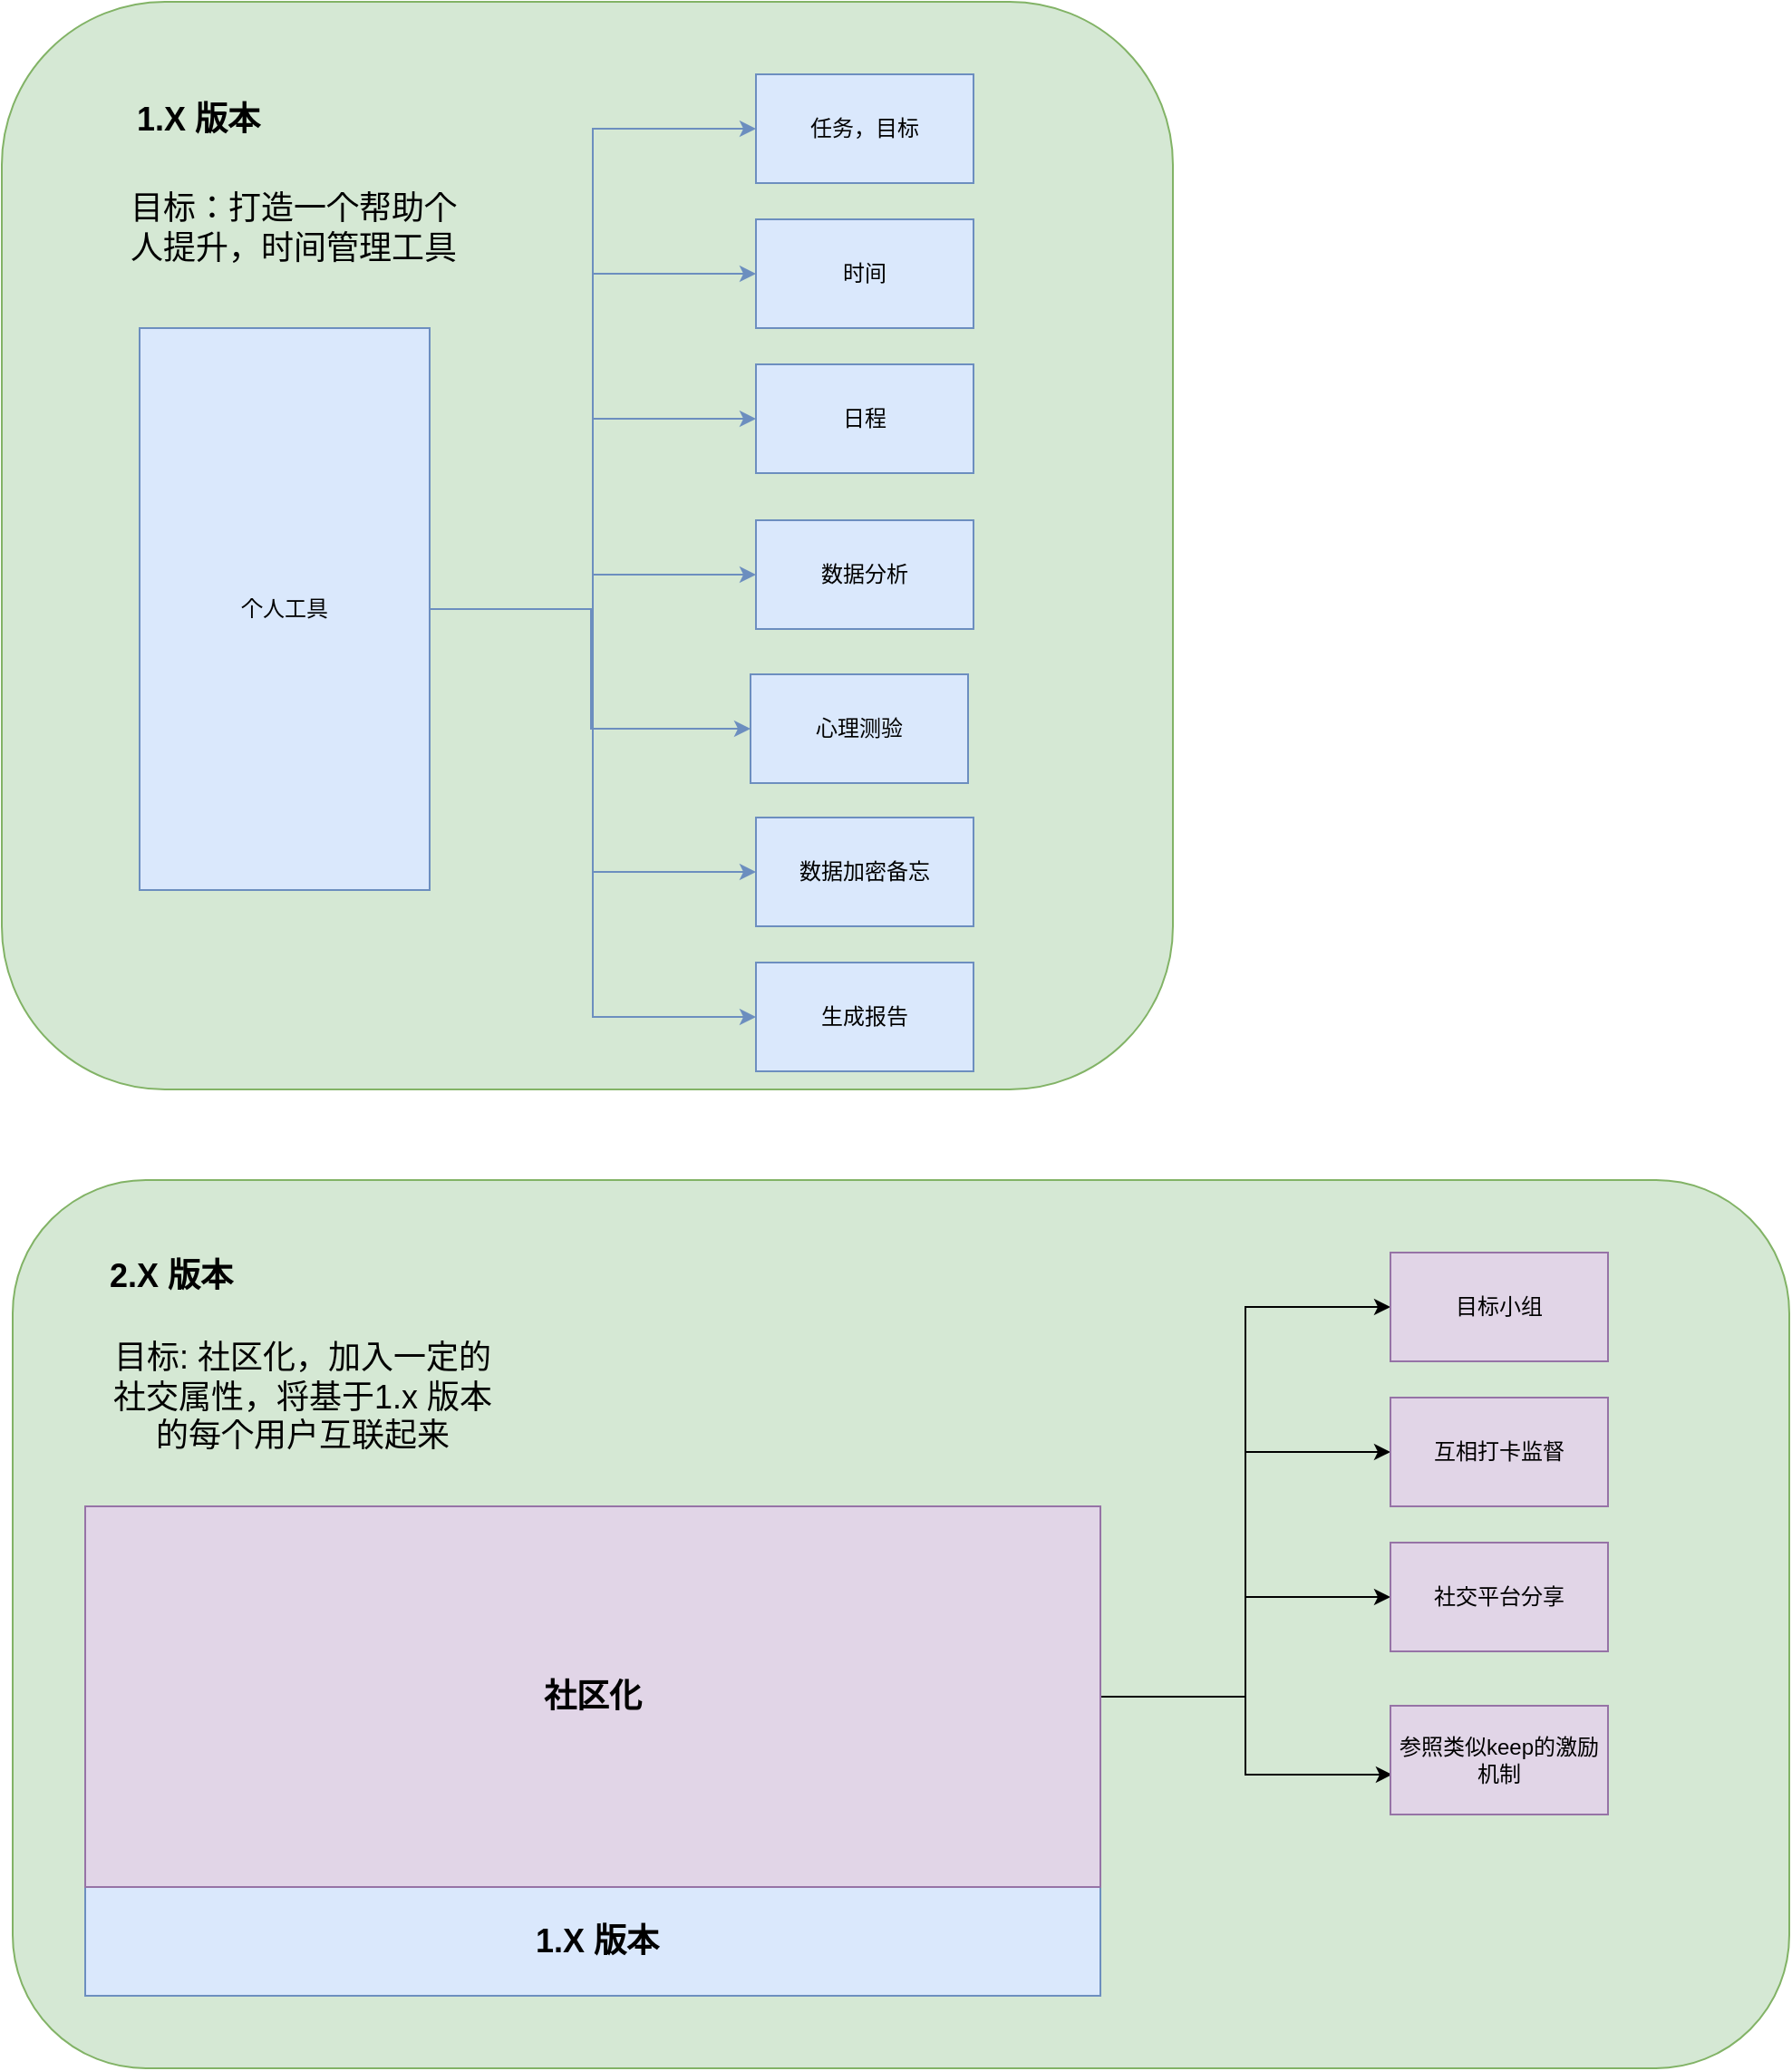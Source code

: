 <mxfile version="20.4.0" type="github">
  <diagram id="b4kIOtqKe5-Rke0ufVLy" name="第 1 页">
    <mxGraphModel dx="1835" dy="997" grid="1" gridSize="10" guides="1" tooltips="1" connect="1" arrows="1" fold="1" page="1" pageScale="1" pageWidth="413" pageHeight="291" math="0" shadow="0">
      <root>
        <mxCell id="0" />
        <mxCell id="1" parent="0" />
        <mxCell id="CHVG-9VIsM-Ay3hfymmI-17" value="" style="rounded=1;whiteSpace=wrap;html=1;fillColor=#d5e8d4;strokeColor=#82b366;" vertex="1" parent="1">
          <mxGeometry x="-206" y="-140" width="646" height="600" as="geometry" />
        </mxCell>
        <mxCell id="CHVG-9VIsM-Ay3hfymmI-9" style="edgeStyle=orthogonalEdgeStyle;rounded=0;orthogonalLoop=1;jettySize=auto;html=1;entryX=0;entryY=0.5;entryDx=0;entryDy=0;fillColor=#dae8fc;strokeColor=#6c8ebf;" edge="1" parent="1" source="CHVG-9VIsM-Ay3hfymmI-1" target="CHVG-9VIsM-Ay3hfymmI-3">
          <mxGeometry relative="1" as="geometry" />
        </mxCell>
        <mxCell id="CHVG-9VIsM-Ay3hfymmI-10" style="edgeStyle=orthogonalEdgeStyle;rounded=0;orthogonalLoop=1;jettySize=auto;html=1;fillColor=#dae8fc;strokeColor=#6c8ebf;" edge="1" parent="1" source="CHVG-9VIsM-Ay3hfymmI-1" target="CHVG-9VIsM-Ay3hfymmI-5">
          <mxGeometry relative="1" as="geometry" />
        </mxCell>
        <mxCell id="CHVG-9VIsM-Ay3hfymmI-11" style="edgeStyle=orthogonalEdgeStyle;rounded=0;orthogonalLoop=1;jettySize=auto;html=1;entryX=0;entryY=0.5;entryDx=0;entryDy=0;fillColor=#dae8fc;strokeColor=#6c8ebf;" edge="1" parent="1" source="CHVG-9VIsM-Ay3hfymmI-1" target="CHVG-9VIsM-Ay3hfymmI-7">
          <mxGeometry relative="1" as="geometry" />
        </mxCell>
        <mxCell id="CHVG-9VIsM-Ay3hfymmI-13" style="edgeStyle=orthogonalEdgeStyle;rounded=0;orthogonalLoop=1;jettySize=auto;html=1;entryX=0;entryY=0.5;entryDx=0;entryDy=0;fillColor=#dae8fc;strokeColor=#6c8ebf;" edge="1" parent="1" source="CHVG-9VIsM-Ay3hfymmI-1" target="CHVG-9VIsM-Ay3hfymmI-12">
          <mxGeometry relative="1" as="geometry" />
        </mxCell>
        <mxCell id="CHVG-9VIsM-Ay3hfymmI-22" style="edgeStyle=orthogonalEdgeStyle;rounded=0;orthogonalLoop=1;jettySize=auto;html=1;entryX=0;entryY=0.5;entryDx=0;entryDy=0;fontSize=18;fillColor=#dae8fc;strokeColor=#6c8ebf;" edge="1" parent="1" source="CHVG-9VIsM-Ay3hfymmI-1" target="CHVG-9VIsM-Ay3hfymmI-19">
          <mxGeometry relative="1" as="geometry" />
        </mxCell>
        <mxCell id="CHVG-9VIsM-Ay3hfymmI-25" style="edgeStyle=orthogonalEdgeStyle;rounded=0;orthogonalLoop=1;jettySize=auto;html=1;entryX=0;entryY=0.5;entryDx=0;entryDy=0;fontSize=18;fillColor=#dae8fc;strokeColor=#6c8ebf;" edge="1" parent="1" source="CHVG-9VIsM-Ay3hfymmI-1" target="CHVG-9VIsM-Ay3hfymmI-24">
          <mxGeometry relative="1" as="geometry" />
        </mxCell>
        <mxCell id="CHVG-9VIsM-Ay3hfymmI-48" style="edgeStyle=orthogonalEdgeStyle;rounded=0;orthogonalLoop=1;jettySize=auto;html=1;entryX=0;entryY=0.5;entryDx=0;entryDy=0;fontSize=18;fillColor=#dae8fc;strokeColor=#6c8ebf;" edge="1" parent="1" source="CHVG-9VIsM-Ay3hfymmI-1" target="CHVG-9VIsM-Ay3hfymmI-14">
          <mxGeometry relative="1" as="geometry">
            <Array as="points">
              <mxPoint x="119" y="195" />
              <mxPoint x="119" y="261" />
            </Array>
          </mxGeometry>
        </mxCell>
        <mxCell id="CHVG-9VIsM-Ay3hfymmI-1" value="个人工具" style="rounded=0;whiteSpace=wrap;html=1;fillColor=#dae8fc;strokeColor=#6c8ebf;" vertex="1" parent="1">
          <mxGeometry x="-130" y="40" width="160" height="310" as="geometry" />
        </mxCell>
        <mxCell id="CHVG-9VIsM-Ay3hfymmI-3" value="任务，目标" style="rounded=0;whiteSpace=wrap;html=1;fillColor=#dae8fc;strokeColor=#6c8ebf;" vertex="1" parent="1">
          <mxGeometry x="210" y="-100" width="120" height="60" as="geometry" />
        </mxCell>
        <mxCell id="CHVG-9VIsM-Ay3hfymmI-5" value="时间" style="rounded=0;whiteSpace=wrap;html=1;fillColor=#dae8fc;strokeColor=#6c8ebf;" vertex="1" parent="1">
          <mxGeometry x="210" y="-20" width="120" height="60" as="geometry" />
        </mxCell>
        <mxCell id="CHVG-9VIsM-Ay3hfymmI-7" value="日程" style="rounded=0;whiteSpace=wrap;html=1;fillColor=#dae8fc;strokeColor=#6c8ebf;" vertex="1" parent="1">
          <mxGeometry x="210" y="60" width="120" height="60" as="geometry" />
        </mxCell>
        <mxCell id="CHVG-9VIsM-Ay3hfymmI-12" value="数据分析" style="rounded=0;whiteSpace=wrap;html=1;fillColor=#dae8fc;strokeColor=#6c8ebf;" vertex="1" parent="1">
          <mxGeometry x="210" y="146" width="120" height="60" as="geometry" />
        </mxCell>
        <mxCell id="CHVG-9VIsM-Ay3hfymmI-14" value="心理测验" style="rounded=0;whiteSpace=wrap;html=1;fillColor=#dae8fc;strokeColor=#6c8ebf;" vertex="1" parent="1">
          <mxGeometry x="207" y="231" width="120" height="60" as="geometry" />
        </mxCell>
        <mxCell id="CHVG-9VIsM-Ay3hfymmI-18" value="&lt;font style=&quot;font-size: 18px;&quot;&gt;&lt;b&gt;&amp;nbsp;1.X 版本&lt;/b&gt;&lt;/font&gt;" style="text;html=1;strokeColor=none;fillColor=none;align=center;verticalAlign=middle;whiteSpace=wrap;rounded=0;" vertex="1" parent="1">
          <mxGeometry x="-150" y="-90" width="100" height="30" as="geometry" />
        </mxCell>
        <mxCell id="CHVG-9VIsM-Ay3hfymmI-19" value="数据加密备忘" style="rounded=0;whiteSpace=wrap;html=1;fillColor=#dae8fc;strokeColor=#6c8ebf;" vertex="1" parent="1">
          <mxGeometry x="210" y="310" width="120" height="60" as="geometry" />
        </mxCell>
        <mxCell id="CHVG-9VIsM-Ay3hfymmI-24" value="生成报告" style="rounded=0;whiteSpace=wrap;html=1;fillColor=#dae8fc;strokeColor=#6c8ebf;" vertex="1" parent="1">
          <mxGeometry x="210" y="390" width="120" height="60" as="geometry" />
        </mxCell>
        <mxCell id="CHVG-9VIsM-Ay3hfymmI-29" value="目标：打造一个帮助个人提升，时间管理工具" style="text;html=1;strokeColor=none;fillColor=none;align=center;verticalAlign=middle;whiteSpace=wrap;rounded=0;fontSize=18;" vertex="1" parent="1">
          <mxGeometry x="-140" y="-40" width="190" height="50" as="geometry" />
        </mxCell>
        <mxCell id="CHVG-9VIsM-Ay3hfymmI-30" value="" style="rounded=1;whiteSpace=wrap;html=1;fillColor=#d5e8d4;strokeColor=#82b366;" vertex="1" parent="1">
          <mxGeometry x="-200" y="510" width="980" height="490" as="geometry" />
        </mxCell>
        <mxCell id="CHVG-9VIsM-Ay3hfymmI-31" value="&lt;b style=&quot;font-size: 18px;&quot;&gt;&amp;nbsp;1.X 版本&lt;/b&gt;" style="rounded=0;whiteSpace=wrap;html=1;fillColor=#dae8fc;strokeColor=#6c8ebf;" vertex="1" parent="1">
          <mxGeometry x="-160" y="900" width="560" height="60" as="geometry" />
        </mxCell>
        <mxCell id="CHVG-9VIsM-Ay3hfymmI-32" value="&lt;font style=&quot;font-size: 18px;&quot;&gt;&lt;b&gt;&amp;nbsp;2.X 版本&lt;/b&gt;&lt;/font&gt;" style="text;html=1;strokeColor=none;fillColor=none;align=center;verticalAlign=middle;whiteSpace=wrap;rounded=0;" vertex="1" parent="1">
          <mxGeometry x="-170" y="544" width="110" height="38" as="geometry" />
        </mxCell>
        <mxCell id="CHVG-9VIsM-Ay3hfymmI-33" value="目标: 社区化，加入一定的社交属性，将基于1.x 版本的每个用户互联起来" style="text;html=1;strokeColor=none;fillColor=none;align=center;verticalAlign=middle;whiteSpace=wrap;rounded=0;fontSize=18;" vertex="1" parent="1">
          <mxGeometry x="-150" y="600" width="220" height="60" as="geometry" />
        </mxCell>
        <mxCell id="CHVG-9VIsM-Ay3hfymmI-40" style="edgeStyle=orthogonalEdgeStyle;rounded=0;orthogonalLoop=1;jettySize=auto;html=1;entryX=0;entryY=0.5;entryDx=0;entryDy=0;fontSize=18;" edge="1" parent="1" source="CHVG-9VIsM-Ay3hfymmI-36" target="CHVG-9VIsM-Ay3hfymmI-38">
          <mxGeometry relative="1" as="geometry" />
        </mxCell>
        <mxCell id="CHVG-9VIsM-Ay3hfymmI-42" style="edgeStyle=orthogonalEdgeStyle;rounded=0;orthogonalLoop=1;jettySize=auto;html=1;entryX=0;entryY=0.5;entryDx=0;entryDy=0;fontSize=18;" edge="1" parent="1" source="CHVG-9VIsM-Ay3hfymmI-36" target="CHVG-9VIsM-Ay3hfymmI-41">
          <mxGeometry relative="1" as="geometry" />
        </mxCell>
        <mxCell id="CHVG-9VIsM-Ay3hfymmI-45" style="edgeStyle=orthogonalEdgeStyle;rounded=0;orthogonalLoop=1;jettySize=auto;html=1;entryX=0;entryY=0.5;entryDx=0;entryDy=0;fontSize=18;" edge="1" parent="1" source="CHVG-9VIsM-Ay3hfymmI-36" target="CHVG-9VIsM-Ay3hfymmI-43">
          <mxGeometry relative="1" as="geometry" />
        </mxCell>
        <mxCell id="CHVG-9VIsM-Ay3hfymmI-47" style="edgeStyle=orthogonalEdgeStyle;rounded=0;orthogonalLoop=1;jettySize=auto;html=1;entryX=0.008;entryY=0.633;entryDx=0;entryDy=0;entryPerimeter=0;fontSize=18;" edge="1" parent="1" source="CHVG-9VIsM-Ay3hfymmI-36" target="CHVG-9VIsM-Ay3hfymmI-46">
          <mxGeometry relative="1" as="geometry" />
        </mxCell>
        <mxCell id="CHVG-9VIsM-Ay3hfymmI-36" value="&lt;b style=&quot;font-size: 18px;&quot;&gt;社区化&lt;/b&gt;" style="rounded=0;whiteSpace=wrap;html=1;fillColor=#e1d5e7;strokeColor=#9673a6;" vertex="1" parent="1">
          <mxGeometry x="-160" y="690" width="560" height="210" as="geometry" />
        </mxCell>
        <mxCell id="CHVG-9VIsM-Ay3hfymmI-38" value="目标小组" style="rounded=0;whiteSpace=wrap;html=1;fillColor=#e1d5e7;strokeColor=#9673a6;" vertex="1" parent="1">
          <mxGeometry x="560" y="550" width="120" height="60" as="geometry" />
        </mxCell>
        <mxCell id="CHVG-9VIsM-Ay3hfymmI-41" value="互相打卡监督" style="rounded=0;whiteSpace=wrap;html=1;fillColor=#e1d5e7;strokeColor=#9673a6;" vertex="1" parent="1">
          <mxGeometry x="560" y="630" width="120" height="60" as="geometry" />
        </mxCell>
        <mxCell id="CHVG-9VIsM-Ay3hfymmI-43" value="社交平台分享" style="rounded=0;whiteSpace=wrap;html=1;fillColor=#e1d5e7;strokeColor=#9673a6;" vertex="1" parent="1">
          <mxGeometry x="560" y="710" width="120" height="60" as="geometry" />
        </mxCell>
        <mxCell id="CHVG-9VIsM-Ay3hfymmI-46" value="参照类似keep的激励机制" style="rounded=0;whiteSpace=wrap;html=1;fillColor=#e1d5e7;strokeColor=#9673a6;" vertex="1" parent="1">
          <mxGeometry x="560" y="800" width="120" height="60" as="geometry" />
        </mxCell>
      </root>
    </mxGraphModel>
  </diagram>
</mxfile>
